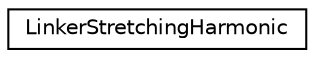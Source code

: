 digraph "Graphical Class Hierarchy"
{
 // INTERACTIVE_SVG=YES
  edge [fontname="Helvetica",fontsize="10",labelfontname="Helvetica",labelfontsize="10"];
  node [fontname="Helvetica",fontsize="10",shape=record];
  rankdir="LR";
  Node0 [label="LinkerStretchingHarmonic",height=0.2,width=0.4,color="black", fillcolor="white", style="filled",URL="$classLinkerStretchingHarmonic.html",tooltip="A harmonic potential used by the LinkerStretching template. "];
}

